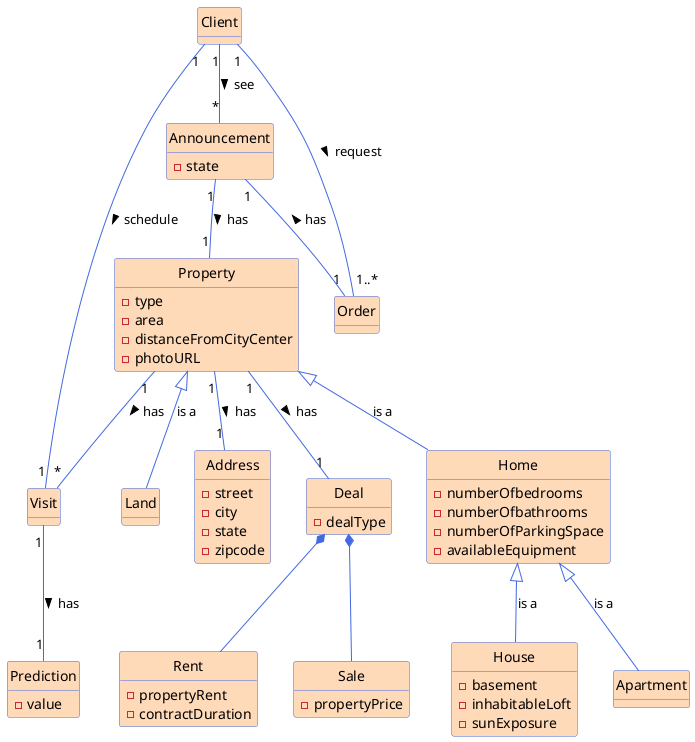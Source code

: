 @startuml
'skinparam monochrome true
skinparam packageStyle rectangle
skinparam shadowing false
'skinparam linetype ortho
'left to right direction
'skinparam classAttributeIconSize 0
hide circle
hide methods
'---------File styling---------
skinparam class {
    BackgroundColor PeachPuff
    ArrowColor RoyalBlue
    BorderColor RoyalBlue
}

class Property{
    - type
    - area
    - distanceFromCityCenter
    - photoURL

}
class Home {
    - numberOfbedrooms
    - numberOfbathrooms
    - numberOfParkingSpace
    - availableEquipment
}
class Land{

}
class Apartment{

}
class House{
    - basement
    - inhabitableLoft
    - sunExposure
}
class Announcement{
    - state
}

class Visit{

}


class Prediction {
    -value
}

class Order {

}
class Address{
    -street
    -city
    -state
    -zipcode
}

class Deal{
    - dealType
}
class Sale{
    - propertyPrice
}
class Rent{
    - propertyRent
    - contractDuration
}
'-------------------connections------------------
'Announcement
Announcement "1" -- "1" Property : has >



'Client
Client "1" -- "1" Visit : schedule >
Client "1" -- "*" Announcement : see >
Client "1" -- "1..*" Order : request >

'Property
Property "1" -- "*" Visit : has >
Property "1" -- "1" Address : has >

'Visit
Visit "1" -- "1" Prediction : has >

'Announcement
Announcement "1" -- "1" Order : has <
Property "1" -- "1" Deal : has >

'Deal
Deal *-- Sale
Deal *-- Rent
'--------------------heritage--------------------
.Property <|-- .Land : is a
.Property <|-- .Home : is a
.Home <|-- .Apartment : is a
.Home <|-- .House : is a

@enduml